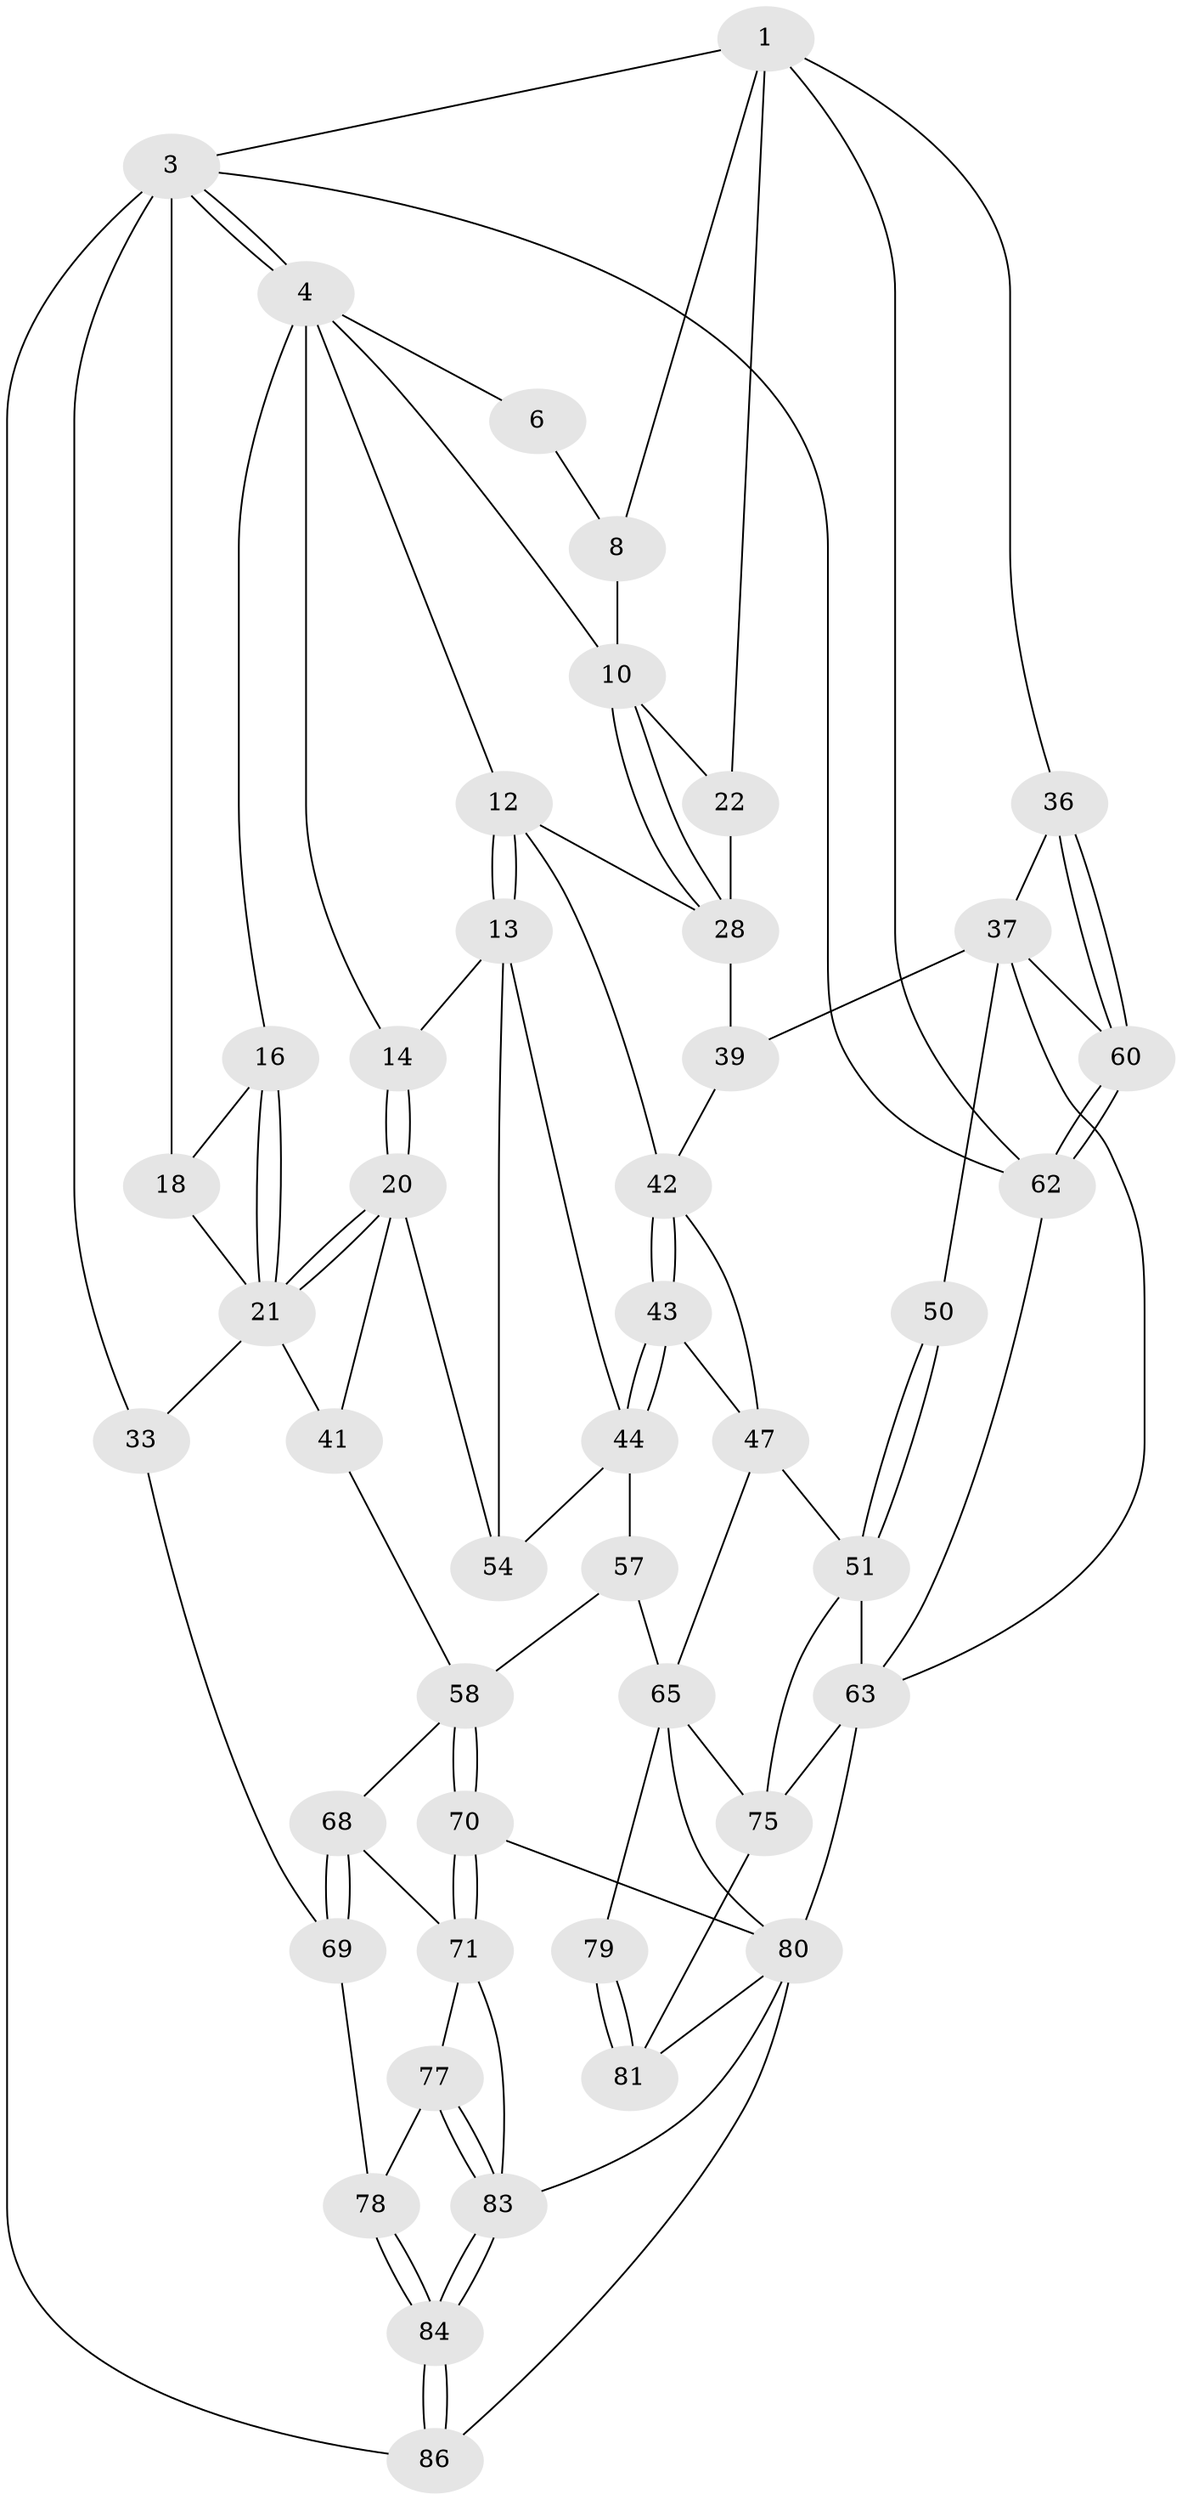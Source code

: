 // original degree distribution, {3: 0.021739130434782608, 6: 0.2391304347826087, 5: 0.4782608695652174, 4: 0.2608695652173913}
// Generated by graph-tools (version 1.1) at 2025/17/03/09/25 04:17:20]
// undirected, 46 vertices, 103 edges
graph export_dot {
graph [start="1"]
  node [color=gray90,style=filled];
  1 [pos="+0.7634707015158374+0",super="+7+2"];
  3 [pos="+0+0",super="+19+53"];
  4 [pos="+0.13244878728216122+0",super="+5+15"];
  6 [pos="+0.7438050086016829+0"];
  8 [pos="+0.6845843069353723+0.083692311725785"];
  10 [pos="+0.5945072678456619+0.24408416753577125",super="+11"];
  12 [pos="+0.4746803718350577+0.3640550162559532",super="+31"];
  13 [pos="+0.4701669229040554+0.36988364990302264",super="+45"];
  14 [pos="+0.3875328750211197+0.3903789935629489"];
  16 [pos="+0.22032807152187645+0.24165209673458368",super="+17"];
  18 [pos="+0.08631537931199477+0.24083578114018964",super="+27"];
  20 [pos="+0.30745033740236927+0.42827055710186906",super="+40"];
  21 [pos="+0.2983090819774662+0.42347766651925783",super="+25"];
  22 [pos="+0.8260469156432989+0.20974109432190513",super="+23"];
  28 [pos="+0.7888052957827311+0.39722840704583734",super="+30"];
  33 [pos="+0+0.4694149309874252",super="+52"];
  36 [pos="+1+0.3219826491232231"];
  37 [pos="+0.8664053586115773+0.5623415774185251",super="+55+38"];
  39 [pos="+0.7928340445034604+0.5117292569650654"];
  41 [pos="+0.20700256181975354+0.5962945647747641"];
  42 [pos="+0.687624435260309+0.5228962753569449",super="+46"];
  43 [pos="+0.5972105406641035+0.6324379230400179"];
  44 [pos="+0.539452450064012+0.5531055311068551",super="+56"];
  47 [pos="+0.6632850926262506+0.6587338307418555",super="+48"];
  50 [pos="+0.7342699966848861+0.629576393748623"];
  51 [pos="+0.6813626115350035+0.6625899137807592",super="+64"];
  54 [pos="+0.38170342876063884+0.6213258985742995"];
  57 [pos="+0.3857519991839344+0.7348931072259649"];
  58 [pos="+0.2535622432823302+0.6667663717280528",super="+59"];
  60 [pos="+1+0.6713890819377706"];
  62 [pos="+1+1"];
  63 [pos="+0.8611558611014394+0.7693262973367063",super="+87"];
  65 [pos="+0.5205645799159512+0.7064190019680195",super="+66+76"];
  68 [pos="+0.15755662946927954+0.6521711695435394"];
  69 [pos="+0+0.673828584914917"];
  70 [pos="+0.2863835546305317+0.8311536175922641"];
  71 [pos="+0.2825918643869619+0.8349796954081442",super="+72"];
  75 [pos="+0.5764359284887869+0.8539146957999909",super="+90"];
  77 [pos="+0.15765774468336208+0.8214129524400897"];
  78 [pos="+0.03457269927207883+0.7628681177291784"];
  79 [pos="+0.4506631407315001+0.864317493712873"];
  80 [pos="+0.3378905675810747+0.7920546654348138",super="+82"];
  81 [pos="+0.45134339253371875+0.8720133214483903"];
  83 [pos="+0.15797937139785528+0.8427920565803566",super="+85"];
  84 [pos="+0.13821261285720018+0.8716227664370119"];
  86 [pos="+0.011317293551346724+1"];
  1 -- 8;
  1 -- 22 [weight=2];
  1 -- 3;
  1 -- 36;
  1 -- 62;
  3 -- 4;
  3 -- 4;
  3 -- 33 [weight=2];
  3 -- 18 [weight=2];
  3 -- 62;
  3 -- 86;
  4 -- 10;
  4 -- 12;
  4 -- 6;
  4 -- 16;
  4 -- 14;
  6 -- 8;
  8 -- 10;
  10 -- 28;
  10 -- 28;
  10 -- 22;
  12 -- 13;
  12 -- 13;
  12 -- 42;
  12 -- 28 [weight=2];
  13 -- 14;
  13 -- 44;
  13 -- 54;
  14 -- 20;
  14 -- 20;
  16 -- 21 [weight=2];
  16 -- 21;
  16 -- 18;
  18 -- 21;
  20 -- 21;
  20 -- 21;
  20 -- 41;
  20 -- 54;
  21 -- 33;
  21 -- 41;
  22 -- 28;
  28 -- 39;
  33 -- 69;
  36 -- 37;
  36 -- 60;
  36 -- 60;
  37 -- 50 [weight=2];
  37 -- 60;
  37 -- 63;
  37 -- 39;
  39 -- 42;
  41 -- 58;
  42 -- 43;
  42 -- 43;
  42 -- 47;
  43 -- 44;
  43 -- 44;
  43 -- 47;
  44 -- 57;
  44 -- 54;
  47 -- 51 [weight=2];
  47 -- 65;
  50 -- 51;
  50 -- 51;
  51 -- 75;
  51 -- 63 [weight=2];
  57 -- 58;
  57 -- 65;
  58 -- 70;
  58 -- 70;
  58 -- 68;
  60 -- 62;
  60 -- 62;
  62 -- 63;
  63 -- 80;
  63 -- 75;
  65 -- 80;
  65 -- 79 [weight=2];
  65 -- 75;
  68 -- 69;
  68 -- 69;
  68 -- 71;
  69 -- 78;
  70 -- 71;
  70 -- 71;
  70 -- 80;
  71 -- 83;
  71 -- 77;
  75 -- 81;
  77 -- 78;
  77 -- 83;
  77 -- 83;
  78 -- 84;
  78 -- 84;
  79 -- 81;
  79 -- 81;
  80 -- 81;
  80 -- 83;
  80 -- 86;
  83 -- 84;
  83 -- 84;
  84 -- 86;
  84 -- 86;
}

